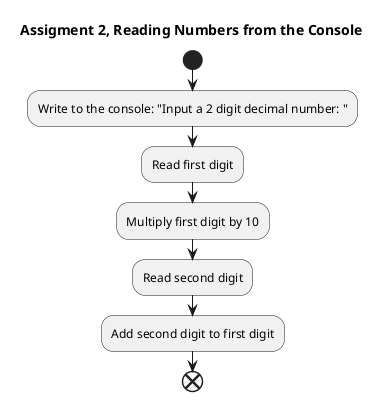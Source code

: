 @startuml assignment_2
skinparam linetype ortho
hide empty methods
hide empty fields
hide circle

title Assigment 2, Reading Numbers from the Console

start
:Write to the console: "Input a 2 digit decimal number: ";
:Read first digit;
:Multiply first digit by 10;
:Read second digit;
:Add second digit to first digit;
end

@enduml